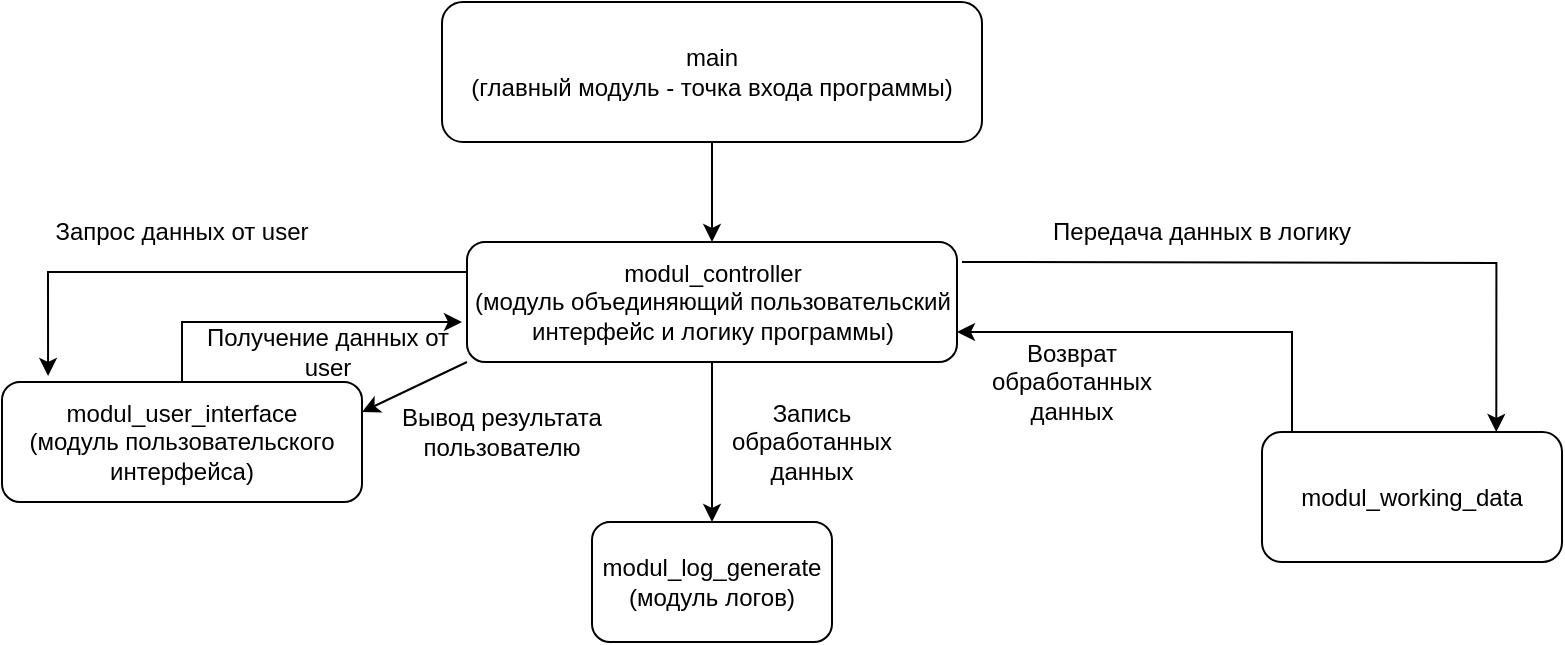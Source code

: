 <mxfile version="20.8.11" type="device"><diagram name="Страница 1" id="qZoxuie4noOL563WmZpi"><mxGraphModel dx="880" dy="452" grid="1" gridSize="10" guides="1" tooltips="1" connect="1" arrows="1" fold="1" page="1" pageScale="1" pageWidth="827" pageHeight="1169" math="0" shadow="0"><root><mxCell id="0"/><mxCell id="1" parent="0"/><mxCell id="iByI3AduRhTzxOBx7Nv1-3" value="" style="edgeStyle=orthogonalEdgeStyle;rounded=0;orthogonalLoop=1;jettySize=auto;html=1;" parent="1" source="iByI3AduRhTzxOBx7Nv1-1" target="iByI3AduRhTzxOBx7Nv1-2" edge="1"><mxGeometry relative="1" as="geometry"/></mxCell><mxCell id="iByI3AduRhTzxOBx7Nv1-1" value="main&lt;br&gt;(главный модуль - точка входа программы)" style="rounded=1;whiteSpace=wrap;html=1;" parent="1" vertex="1"><mxGeometry x="240" y="20" width="270" height="70" as="geometry"/></mxCell><mxCell id="iByI3AduRhTzxOBx7Nv1-5" value="" style="edgeStyle=orthogonalEdgeStyle;rounded=0;orthogonalLoop=1;jettySize=auto;html=1;" parent="1" source="iByI3AduRhTzxOBx7Nv1-2" target="iByI3AduRhTzxOBx7Nv1-4" edge="1"><mxGeometry relative="1" as="geometry"/></mxCell><mxCell id="iByI3AduRhTzxOBx7Nv1-8" style="edgeStyle=orthogonalEdgeStyle;rounded=0;orthogonalLoop=1;jettySize=auto;html=1;entryX=0.128;entryY=-0.05;entryDx=0;entryDy=0;entryPerimeter=0;exitX=0;exitY=0.25;exitDx=0;exitDy=0;" parent="1" source="iByI3AduRhTzxOBx7Nv1-2" target="iByI3AduRhTzxOBx7Nv1-7" edge="1"><mxGeometry relative="1" as="geometry"><mxPoint x="30" y="170" as="targetPoint"/></mxGeometry></mxCell><mxCell id="iByI3AduRhTzxOBx7Nv1-13" style="edgeStyle=orthogonalEdgeStyle;rounded=0;orthogonalLoop=1;jettySize=auto;html=1;entryX=0.781;entryY=0;entryDx=0;entryDy=0;entryPerimeter=0;fontColor=#000000;" parent="1" target="iByI3AduRhTzxOBx7Nv1-12" edge="1"><mxGeometry relative="1" as="geometry"><mxPoint x="500" y="150" as="sourcePoint"/></mxGeometry></mxCell><mxCell id="iByI3AduRhTzxOBx7Nv1-2" value="modul_controller&lt;br&gt;(модуль объединяющий пользовательский интерфейс и логику программы)" style="whiteSpace=wrap;html=1;rounded=1;" parent="1" vertex="1"><mxGeometry x="252.5" y="140" width="245" height="60" as="geometry"/></mxCell><mxCell id="iByI3AduRhTzxOBx7Nv1-4" value="modul_log_generate&lt;br&gt;(модуль логов)" style="rounded=1;whiteSpace=wrap;html=1;" parent="1" vertex="1"><mxGeometry x="315" y="280" width="120" height="60" as="geometry"/></mxCell><mxCell id="iByI3AduRhTzxOBx7Nv1-6" value="Запись обработанных&lt;br&gt;данных" style="text;html=1;strokeColor=none;fillColor=none;align=center;verticalAlign=middle;whiteSpace=wrap;rounded=0;" parent="1" vertex="1"><mxGeometry x="390" y="220" width="70" height="40" as="geometry"/></mxCell><mxCell id="iByI3AduRhTzxOBx7Nv1-9" style="edgeStyle=orthogonalEdgeStyle;rounded=0;orthogonalLoop=1;jettySize=auto;html=1;" parent="1" source="iByI3AduRhTzxOBx7Nv1-7" edge="1"><mxGeometry relative="1" as="geometry"><mxPoint x="250" y="180" as="targetPoint"/><Array as="points"><mxPoint x="110" y="180"/><mxPoint x="160" y="180"/></Array></mxGeometry></mxCell><mxCell id="iByI3AduRhTzxOBx7Nv1-7" value="modul_user_interface&lt;br&gt;(модуль пользовательского интерфейса)" style="rounded=1;whiteSpace=wrap;html=1;" parent="1" vertex="1"><mxGeometry x="20" y="210" width="180" height="60" as="geometry"/></mxCell><mxCell id="iByI3AduRhTzxOBx7Nv1-10" value="Запрос данных от user" style="text;html=1;strokeColor=none;fillColor=none;align=center;verticalAlign=middle;whiteSpace=wrap;rounded=0;" parent="1" vertex="1"><mxGeometry x="40" y="120" width="140" height="30" as="geometry"/></mxCell><mxCell id="iByI3AduRhTzxOBx7Nv1-11" value="Получение данных от user" style="text;html=1;strokeColor=none;fillColor=none;align=center;verticalAlign=middle;whiteSpace=wrap;rounded=0;" parent="1" vertex="1"><mxGeometry x="112.5" y="180" width="140" height="30" as="geometry"/></mxCell><mxCell id="iByI3AduRhTzxOBx7Nv1-14" style="edgeStyle=orthogonalEdgeStyle;rounded=0;orthogonalLoop=1;jettySize=auto;html=1;fontColor=#000000;entryX=1;entryY=0.75;entryDx=0;entryDy=0;" parent="1" source="iByI3AduRhTzxOBx7Nv1-12" target="iByI3AduRhTzxOBx7Nv1-2" edge="1"><mxGeometry relative="1" as="geometry"><mxPoint x="580" y="150" as="targetPoint"/><Array as="points"><mxPoint x="665" y="185"/></Array></mxGeometry></mxCell><mxCell id="iByI3AduRhTzxOBx7Nv1-12" value="&lt;span style=&quot;background-color: rgb(255, 255, 255);&quot;&gt;modul_working_data&lt;/span&gt;" style="rounded=1;whiteSpace=wrap;html=1;" parent="1" vertex="1"><mxGeometry x="650" y="235" width="150" height="65" as="geometry"/></mxCell><mxCell id="iByI3AduRhTzxOBx7Nv1-15" value="Возврат обработанных&lt;br&gt;данных" style="text;html=1;strokeColor=none;fillColor=none;align=center;verticalAlign=middle;whiteSpace=wrap;rounded=0;" parent="1" vertex="1"><mxGeometry x="520" y="190" width="70" height="40" as="geometry"/></mxCell><mxCell id="iByI3AduRhTzxOBx7Nv1-16" value="Передача данных в логику" style="text;html=1;strokeColor=none;fillColor=none;align=center;verticalAlign=middle;whiteSpace=wrap;rounded=0;" parent="1" vertex="1"><mxGeometry x="540" y="120" width="160" height="30" as="geometry"/></mxCell><mxCell id="IDef9unHW_KJdug-duoD-1" value="" style="endArrow=classic;html=1;rounded=0;entryX=1;entryY=0.25;entryDx=0;entryDy=0;exitX=0;exitY=1;exitDx=0;exitDy=0;" parent="1" source="iByI3AduRhTzxOBx7Nv1-2" target="iByI3AduRhTzxOBx7Nv1-7" edge="1"><mxGeometry width="50" height="50" relative="1" as="geometry"><mxPoint x="390" y="260" as="sourcePoint"/><mxPoint x="440" y="210" as="targetPoint"/></mxGeometry></mxCell><mxCell id="IDef9unHW_KJdug-duoD-2" value="Вывод результата пользователю" style="text;html=1;strokeColor=none;fillColor=none;align=center;verticalAlign=middle;whiteSpace=wrap;rounded=0;" parent="1" vertex="1"><mxGeometry x="200" y="220" width="140" height="30" as="geometry"/></mxCell></root></mxGraphModel></diagram></mxfile>